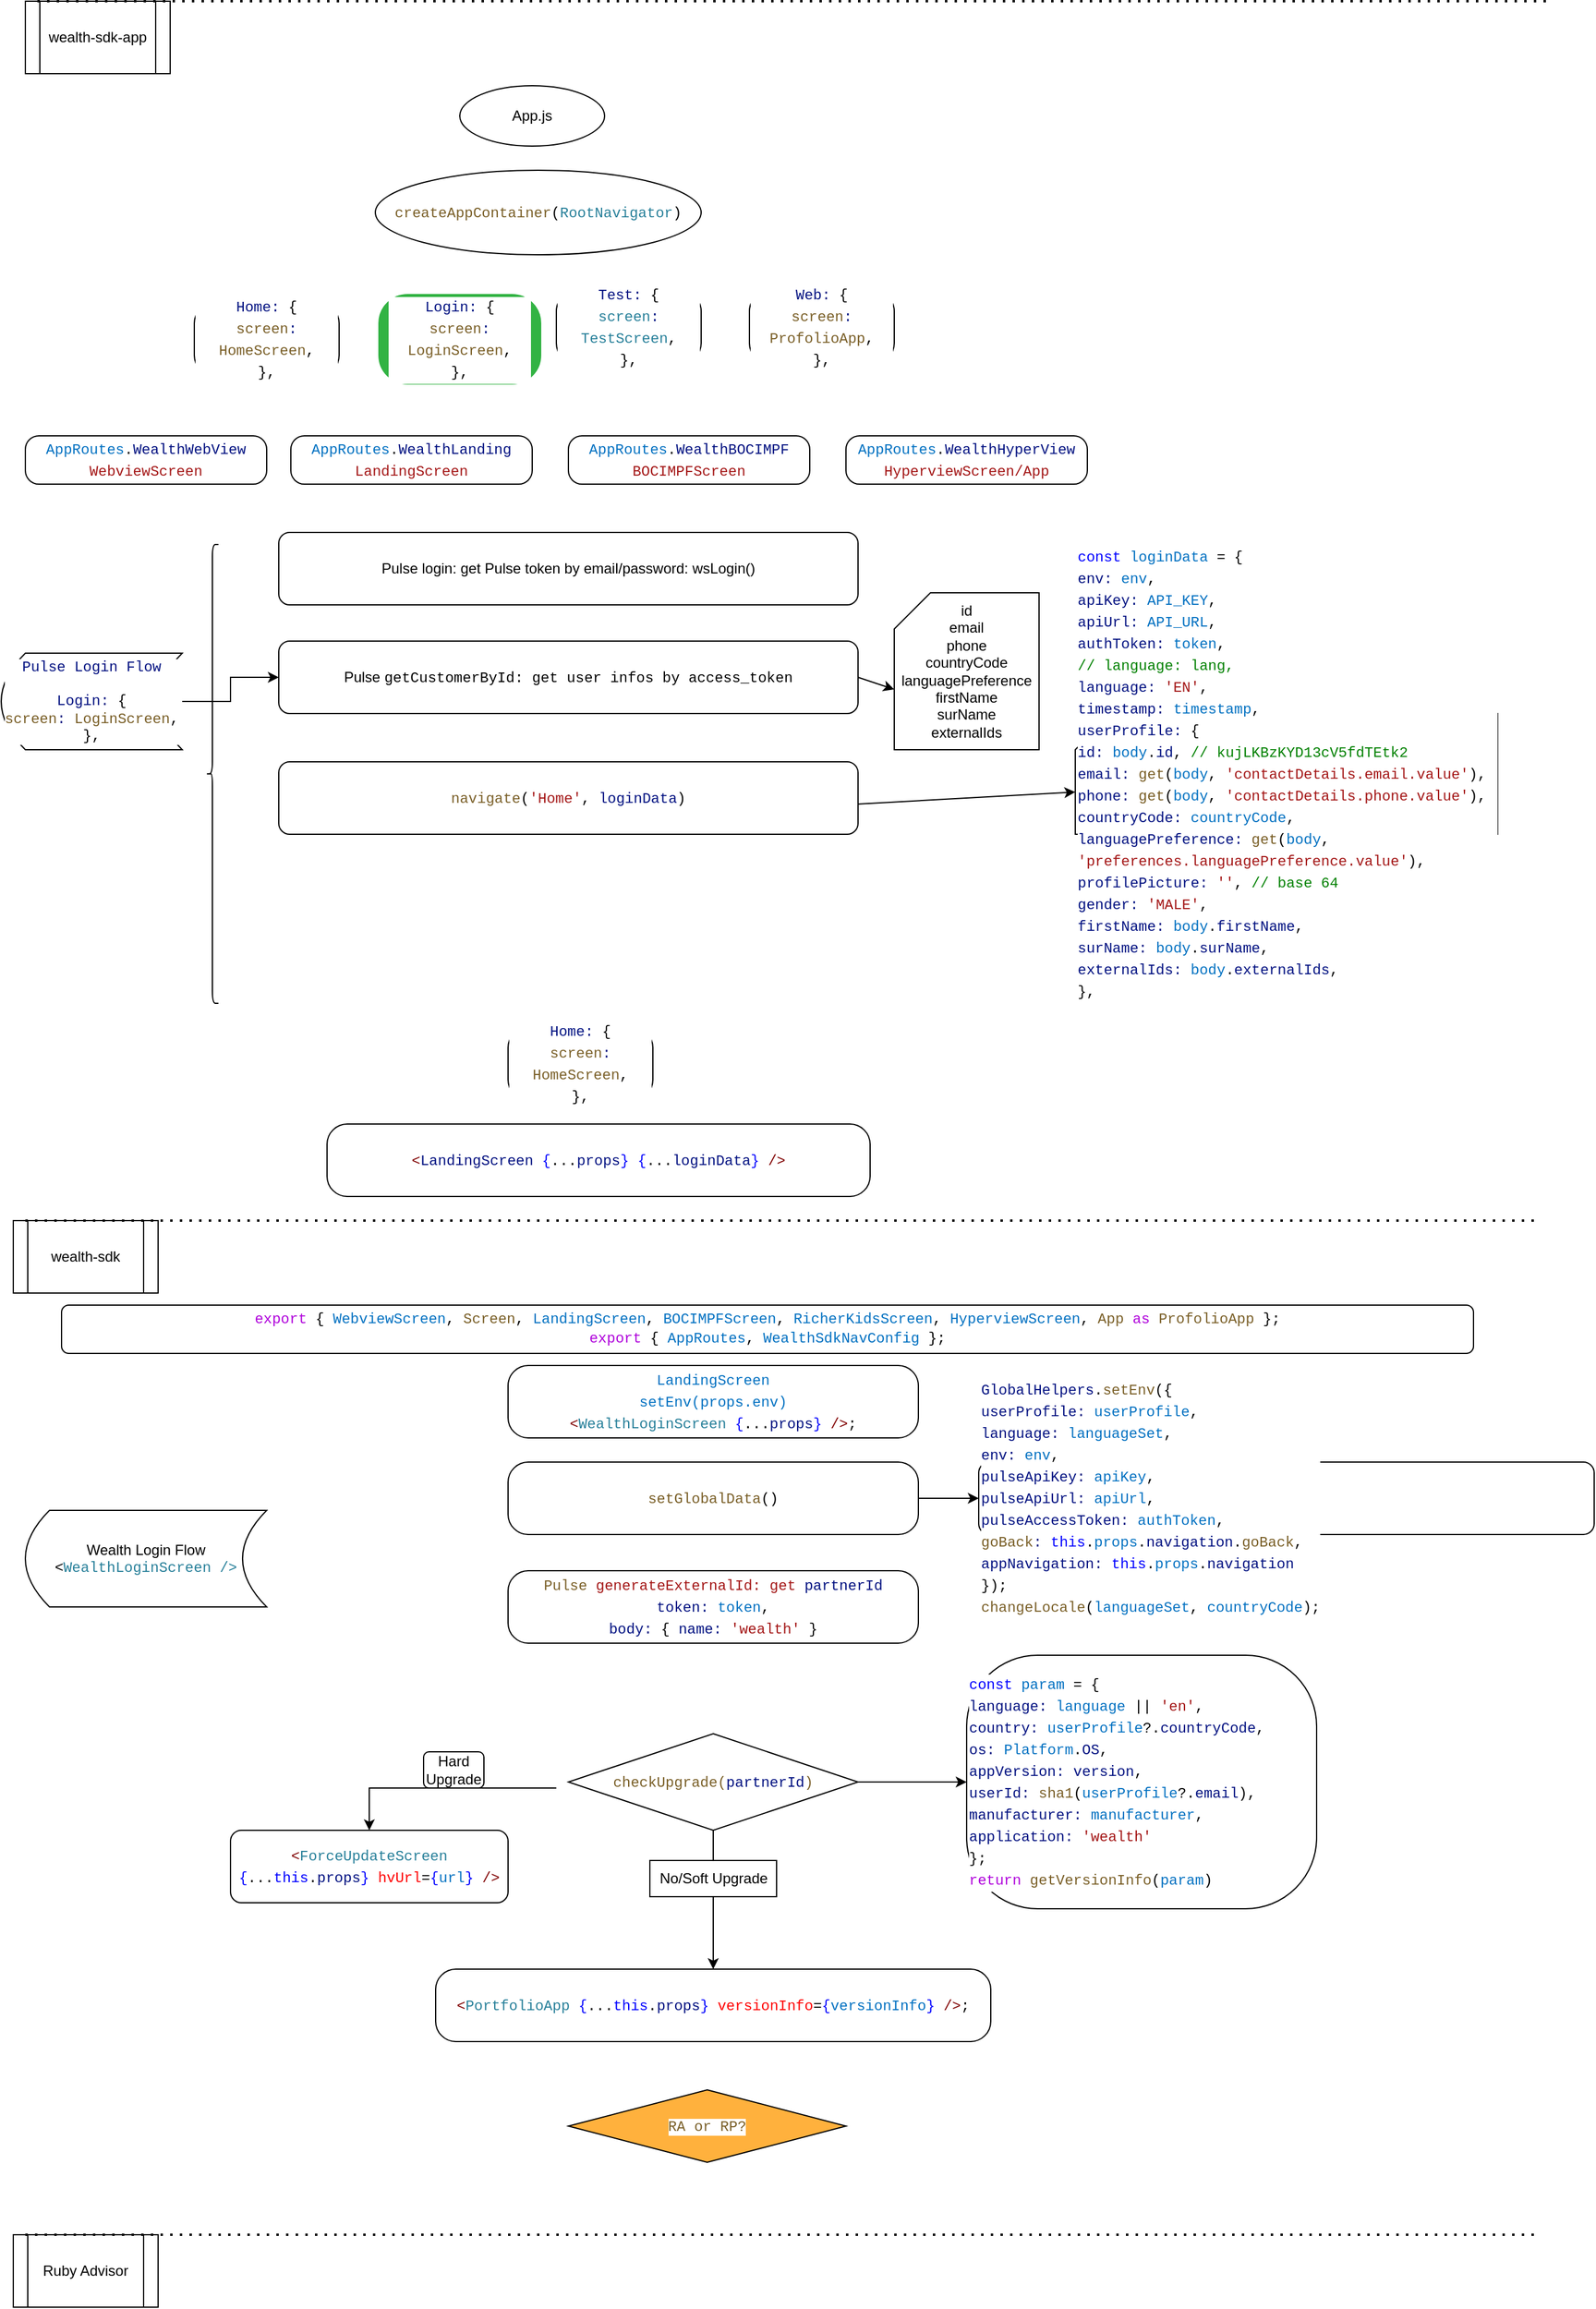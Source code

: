 <mxfile version="16.6.4" type="github">
  <diagram id="Ez9NOa8rmPA_cQ7ZIKCo" name="Page-1">
    <mxGraphModel dx="1400" dy="966" grid="1" gridSize="10" guides="1" tooltips="1" connect="1" arrows="1" fold="1" page="1" pageScale="1" pageWidth="850" pageHeight="1100" math="0" shadow="0">
      <root>
        <mxCell id="0" />
        <mxCell id="1" parent="0" />
        <mxCell id="DqpLaMD-jv-4hAw9MZrK-1" value="App.js" style="ellipse;whiteSpace=wrap;html=1;" parent="1" vertex="1">
          <mxGeometry x="390" y="110" width="120" height="50" as="geometry" />
        </mxCell>
        <mxCell id="DqpLaMD-jv-4hAw9MZrK-2" value="&lt;div style=&quot;background-color: rgb(255 , 255 , 255) ; font-family: &amp;#34;menlo&amp;#34; , &amp;#34;monaco&amp;#34; , &amp;#34;courier new&amp;#34; , monospace ; line-height: 18px&quot;&gt;&lt;span style=&quot;color: #795e26&quot;&gt;createAppContainer&lt;/span&gt;(&lt;span style=&quot;color: #267f99&quot;&gt;RootNavigator&lt;/span&gt;)&lt;/div&gt;" style="ellipse;whiteSpace=wrap;html=1;" parent="1" vertex="1">
          <mxGeometry x="320" y="180" width="270" height="70" as="geometry" />
        </mxCell>
        <mxCell id="DqpLaMD-jv-4hAw9MZrK-3" value="&lt;div style=&quot;background-color: rgb(255 , 255 , 255) ; font-family: &amp;#34;menlo&amp;#34; , &amp;#34;monaco&amp;#34; , &amp;#34;courier new&amp;#34; , monospace ; line-height: 18px&quot;&gt;&lt;div&gt;&lt;span style=&quot;color: #001080&quot;&gt;Home&lt;/span&gt;&lt;span style=&quot;color: #001080&quot;&gt;:&lt;/span&gt; {&lt;/div&gt;&lt;div&gt;      &lt;span style=&quot;color: #795e26&quot;&gt;screen&lt;/span&gt;&lt;span style=&quot;color: #001080&quot;&gt;:&lt;/span&gt; &lt;span style=&quot;color: #795e26&quot;&gt;HomeScreen&lt;/span&gt;,&lt;/div&gt;&lt;div&gt;    },&lt;/div&gt;&lt;/div&gt;" style="rounded=1;whiteSpace=wrap;html=1;arcSize=28;" parent="1" vertex="1">
          <mxGeometry x="170" y="290" width="120" height="60" as="geometry" />
        </mxCell>
        <mxCell id="DqpLaMD-jv-4hAw9MZrK-4" value="&lt;div style=&quot;background-color: rgb(255 , 255 , 255) ; font-family: &amp;#34;menlo&amp;#34; , &amp;#34;monaco&amp;#34; , &amp;#34;courier new&amp;#34; , monospace ; line-height: 18px&quot;&gt;&lt;div style=&quot;font-family: &amp;#34;menlo&amp;#34; , &amp;#34;monaco&amp;#34; , &amp;#34;courier new&amp;#34; , monospace ; line-height: 18px&quot;&gt;&lt;div&gt;&lt;span style=&quot;color: #001080&quot;&gt;Login&lt;/span&gt;&lt;span style=&quot;color: #001080&quot;&gt;:&lt;/span&gt; {&lt;/div&gt;&lt;div&gt;      &lt;span style=&quot;color: #795e26&quot;&gt;screen&lt;/span&gt;&lt;span style=&quot;color: #001080&quot;&gt;:&lt;/span&gt; &lt;span style=&quot;color: #795e26&quot;&gt;LoginScreen&lt;/span&gt;,&lt;/div&gt;&lt;div&gt;    },&lt;/div&gt;&lt;/div&gt;&lt;/div&gt;" style="rounded=1;whiteSpace=wrap;html=1;arcSize=28;fillColor=#7CE879;strokeColor=#32B343;gradientColor=none;shadow=0;glass=0;strokeWidth=15;" parent="1" vertex="1">
          <mxGeometry x="330" y="290" width="120" height="60" as="geometry" />
        </mxCell>
        <mxCell id="DqpLaMD-jv-4hAw9MZrK-5" value="&lt;div style=&quot;background-color: rgb(255 , 255 , 255) ; font-family: &amp;#34;menlo&amp;#34; , &amp;#34;monaco&amp;#34; , &amp;#34;courier new&amp;#34; , monospace ; line-height: 18px&quot;&gt;&lt;div style=&quot;font-family: &amp;#34;menlo&amp;#34; , &amp;#34;monaco&amp;#34; , &amp;#34;courier new&amp;#34; , monospace ; line-height: 18px&quot;&gt;&lt;div&gt;&lt;span style=&quot;color: #001080&quot;&gt;Test&lt;/span&gt;&lt;span style=&quot;color: #001080&quot;&gt;:&lt;/span&gt; {&lt;/div&gt;&lt;div&gt;      &lt;span style=&quot;color: #267f99&quot;&gt;screen&lt;/span&gt;&lt;span style=&quot;color: #001080&quot;&gt;:&lt;/span&gt; &lt;span style=&quot;color: #267f99&quot;&gt;TestScreen&lt;/span&gt;,&lt;/div&gt;&lt;div&gt;    },&lt;/div&gt;&lt;/div&gt;&lt;/div&gt;" style="rounded=1;whiteSpace=wrap;html=1;arcSize=28;" parent="1" vertex="1">
          <mxGeometry x="470" y="280" width="120" height="60" as="geometry" />
        </mxCell>
        <mxCell id="DqpLaMD-jv-4hAw9MZrK-6" value="&lt;div style=&quot;background-color: rgb(255 , 255 , 255) ; font-family: &amp;#34;menlo&amp;#34; , &amp;#34;monaco&amp;#34; , &amp;#34;courier new&amp;#34; , monospace ; line-height: 18px&quot;&gt;&lt;div style=&quot;font-family: &amp;#34;menlo&amp;#34; , &amp;#34;monaco&amp;#34; , &amp;#34;courier new&amp;#34; , monospace ; line-height: 18px&quot;&gt;&lt;div&gt;&lt;span style=&quot;color: #001080&quot;&gt;Web&lt;/span&gt;&lt;span style=&quot;color: #001080&quot;&gt;:&lt;/span&gt; {&lt;/div&gt;&lt;div&gt;      &lt;span style=&quot;color: #795e26&quot;&gt;screen&lt;/span&gt;&lt;span style=&quot;color: #001080&quot;&gt;:&lt;/span&gt; &lt;span style=&quot;color: #795e26&quot;&gt;ProfolioApp&lt;/span&gt;,&lt;/div&gt;&lt;div&gt;    },&lt;/div&gt;&lt;/div&gt;&lt;/div&gt;" style="rounded=1;whiteSpace=wrap;html=1;arcSize=28;" parent="1" vertex="1">
          <mxGeometry x="630" y="280" width="120" height="60" as="geometry" />
        </mxCell>
        <mxCell id="DqpLaMD-jv-4hAw9MZrK-7" value="&lt;div style=&quot;background-color: rgb(255 , 255 , 255) ; font-family: &amp;#34;menlo&amp;#34; , &amp;#34;monaco&amp;#34; , &amp;#34;courier new&amp;#34; , monospace ; line-height: 18px&quot;&gt;&lt;div style=&quot;font-family: &amp;#34;menlo&amp;#34; , &amp;#34;monaco&amp;#34; , &amp;#34;courier new&amp;#34; , monospace ; line-height: 18px&quot;&gt;&lt;span style=&quot;color: #0070c1&quot;&gt;AppRoutes&lt;/span&gt;.&lt;span style=&quot;color: #001080&quot;&gt;WealthWebView&lt;/span&gt;&lt;/div&gt;&lt;div style=&quot;font-family: &amp;#34;menlo&amp;#34; , &amp;#34;monaco&amp;#34; , &amp;#34;courier new&amp;#34; , monospace ; line-height: 18px&quot;&gt;&lt;div style=&quot;font-family: &amp;#34;menlo&amp;#34; , &amp;#34;monaco&amp;#34; , &amp;#34;courier new&amp;#34; , monospace ; line-height: 18px&quot;&gt;&lt;span style=&quot;color: #a31515&quot;&gt;WebviewScreen&lt;/span&gt;&lt;/div&gt;&lt;/div&gt;&lt;/div&gt;" style="rounded=1;whiteSpace=wrap;html=1;arcSize=28;" parent="1" vertex="1">
          <mxGeometry x="30" y="400" width="200" height="40" as="geometry" />
        </mxCell>
        <mxCell id="DqpLaMD-jv-4hAw9MZrK-8" value="&lt;div style=&quot;background-color: rgb(255 , 255 , 255) ; font-family: &amp;#34;menlo&amp;#34; , &amp;#34;monaco&amp;#34; , &amp;#34;courier new&amp;#34; , monospace ; line-height: 18px&quot;&gt;&lt;div style=&quot;font-family: &amp;#34;menlo&amp;#34; , &amp;#34;monaco&amp;#34; , &amp;#34;courier new&amp;#34; , monospace ; line-height: 18px&quot;&gt;&lt;span style=&quot;color: #0070c1&quot;&gt;AppRoutes&lt;/span&gt;.&lt;span style=&quot;color: rgb(0 , 16 , 128) ; font-family: &amp;#34;menlo&amp;#34; , &amp;#34;monaco&amp;#34; , &amp;#34;courier new&amp;#34; , monospace&quot;&gt;WealthLanding&lt;/span&gt;&lt;/div&gt;&lt;div style=&quot;font-family: &amp;#34;menlo&amp;#34; , &amp;#34;monaco&amp;#34; , &amp;#34;courier new&amp;#34; , monospace ; line-height: 18px&quot;&gt;&lt;div style=&quot;font-family: &amp;#34;menlo&amp;#34; , &amp;#34;monaco&amp;#34; , &amp;#34;courier new&amp;#34; , monospace ; line-height: 18px&quot;&gt;&lt;div style=&quot;font-family: &amp;#34;menlo&amp;#34; , &amp;#34;monaco&amp;#34; , &amp;#34;courier new&amp;#34; , monospace ; line-height: 18px&quot;&gt;&lt;span style=&quot;color: #a31515&quot;&gt;LandingScreen&lt;/span&gt;&lt;/div&gt;&lt;/div&gt;&lt;/div&gt;&lt;/div&gt;" style="rounded=1;whiteSpace=wrap;html=1;arcSize=28;" parent="1" vertex="1">
          <mxGeometry x="250" y="400" width="200" height="40" as="geometry" />
        </mxCell>
        <mxCell id="DqpLaMD-jv-4hAw9MZrK-9" value="&lt;div style=&quot;background-color: rgb(255 , 255 , 255) ; font-family: &amp;#34;menlo&amp;#34; , &amp;#34;monaco&amp;#34; , &amp;#34;courier new&amp;#34; , monospace ; line-height: 18px&quot;&gt;&lt;div style=&quot;font-family: &amp;#34;menlo&amp;#34; , &amp;#34;monaco&amp;#34; , &amp;#34;courier new&amp;#34; , monospace ; line-height: 18px&quot;&gt;&lt;span style=&quot;color: #0070c1&quot;&gt;AppRoutes&lt;/span&gt;.&lt;span style=&quot;color: rgb(0 , 16 , 128) ; font-family: &amp;#34;menlo&amp;#34; , &amp;#34;monaco&amp;#34; , &amp;#34;courier new&amp;#34; , monospace&quot;&gt;WealthBOCIMPF&lt;/span&gt;&lt;/div&gt;&lt;div style=&quot;font-family: &amp;#34;menlo&amp;#34; , &amp;#34;monaco&amp;#34; , &amp;#34;courier new&amp;#34; , monospace ; line-height: 18px&quot;&gt;&lt;div style=&quot;font-family: &amp;#34;menlo&amp;#34; , &amp;#34;monaco&amp;#34; , &amp;#34;courier new&amp;#34; , monospace ; line-height: 18px&quot;&gt;&lt;div style=&quot;font-family: &amp;#34;menlo&amp;#34; , &amp;#34;monaco&amp;#34; , &amp;#34;courier new&amp;#34; , monospace ; line-height: 18px&quot;&gt;&lt;span style=&quot;color: #a31515&quot;&gt;BOCIMPFScreen&lt;/span&gt;&lt;/div&gt;&lt;/div&gt;&lt;/div&gt;&lt;/div&gt;" style="rounded=1;whiteSpace=wrap;html=1;arcSize=28;" parent="1" vertex="1">
          <mxGeometry x="480" y="400" width="200" height="40" as="geometry" />
        </mxCell>
        <mxCell id="DqpLaMD-jv-4hAw9MZrK-10" value="&lt;div style=&quot;background-color: rgb(255 , 255 , 255) ; font-family: &amp;#34;menlo&amp;#34; , &amp;#34;monaco&amp;#34; , &amp;#34;courier new&amp;#34; , monospace ; line-height: 18px&quot;&gt;&lt;div style=&quot;font-family: &amp;#34;menlo&amp;#34; , &amp;#34;monaco&amp;#34; , &amp;#34;courier new&amp;#34; , monospace ; line-height: 18px&quot;&gt;&lt;span style=&quot;color: #0070c1&quot;&gt;AppRoutes&lt;/span&gt;.&lt;span style=&quot;color: rgb(0 , 16 , 128) ; font-family: &amp;#34;menlo&amp;#34; , &amp;#34;monaco&amp;#34; , &amp;#34;courier new&amp;#34; , monospace&quot;&gt;WealthHyperView&lt;/span&gt;&lt;/div&gt;&lt;div style=&quot;font-family: &amp;#34;menlo&amp;#34; , &amp;#34;monaco&amp;#34; , &amp;#34;courier new&amp;#34; , monospace ; line-height: 18px&quot;&gt;&lt;div style=&quot;font-family: &amp;#34;menlo&amp;#34; , &amp;#34;monaco&amp;#34; , &amp;#34;courier new&amp;#34; , monospace ; line-height: 18px&quot;&gt;&lt;div style=&quot;font-family: &amp;#34;menlo&amp;#34; , &amp;#34;monaco&amp;#34; , &amp;#34;courier new&amp;#34; , monospace ; line-height: 18px&quot;&gt;&lt;span style=&quot;color: #a31515&quot;&gt;HyperviewScreen/App&lt;/span&gt;&lt;/div&gt;&lt;/div&gt;&lt;/div&gt;&lt;/div&gt;" style="rounded=1;whiteSpace=wrap;html=1;arcSize=28;" parent="1" vertex="1">
          <mxGeometry x="710" y="400" width="200" height="40" as="geometry" />
        </mxCell>
        <mxCell id="Va2xouC2_Z0msRJ49T6t-23" value="" style="group" vertex="1" connectable="0" parent="1">
          <mxGeometry x="10" y="480" width="1240" height="390" as="geometry" />
        </mxCell>
        <mxCell id="Va2xouC2_Z0msRJ49T6t-2" value="Pulse login: get Pulse token by email/password: wsLogin()" style="rounded=1;whiteSpace=wrap;html=1;shadow=0;glass=0;strokeColor=#000000;strokeWidth=1;fillColor=none;gradientColor=none;" vertex="1" parent="Va2xouC2_Z0msRJ49T6t-23">
          <mxGeometry x="230" width="480" height="60" as="geometry" />
        </mxCell>
        <mxCell id="Va2xouC2_Z0msRJ49T6t-3" value="Pulse&amp;nbsp;&lt;span style=&quot;font-family: monospace ; font-size: 0px&quot;&gt;%3CmxGraphModel%3E%3Croot%3E%3CmxCell%20id%3D%220%22%2F%3E%3CmxCell%20id%3D%221%22%20parent%3D%220%22%2F%3E%3CmxCell%20id%3D%222%22%20value%3D%22Pulse%20login%20by%20email%2Fpassword%3A%20wsLogin()%22%20style%3D%22rounded%3D1%3BwhiteSpace%3Dwrap%3Bhtml%3D1%3Bshadow%3D0%3Bglass%3D0%3BstrokeColor%3D%23000000%3BstrokeWidth%3D1%3BfillColor%3Dnone%3BgradientColor%3Dnone%3B%22%20vertex%3D%221%22%20parent%3D%221%22%3E%3CmxGeometry%20x%3D%22240%22%20y%3D%22590%22%20width%3D%22480%22%20height%3D%2260%22%20as%3D%22geometry%22%2F%3E%3C%2FmxCell%3E%3C%2Froot%3E%3C%2FmxGraphModel%3E&lt;/span&gt;&lt;span style=&quot;background-color: rgb(255 , 255 , 255) ; font-family: &amp;#34;menlo&amp;#34; , &amp;#34;monaco&amp;#34; , &amp;#34;courier new&amp;#34; , monospace&quot;&gt;getCustomerById: get user infos by access_token&lt;/span&gt;" style="rounded=1;whiteSpace=wrap;html=1;shadow=0;glass=0;strokeColor=#000000;strokeWidth=1;fillColor=none;gradientColor=none;fontColor=#000000;" vertex="1" parent="Va2xouC2_Z0msRJ49T6t-23">
          <mxGeometry x="230" y="90" width="480" height="60" as="geometry" />
        </mxCell>
        <mxCell id="Va2xouC2_Z0msRJ49T6t-4" value="&lt;div style=&quot;background-color: rgb(255 , 255 , 255) ; font-family: &amp;#34;menlo&amp;#34; , &amp;#34;monaco&amp;#34; , &amp;#34;courier new&amp;#34; , monospace ; line-height: 18px&quot;&gt;&lt;span style=&quot;color: #795e26&quot;&gt;navigate&lt;/span&gt;(&lt;span style=&quot;color: #a31515&quot;&gt;&#39;Home&#39;&lt;/span&gt;, &lt;span style=&quot;color: #001080&quot;&gt;loginData&lt;/span&gt;)&lt;/div&gt;" style="rounded=1;whiteSpace=wrap;html=1;shadow=0;glass=0;strokeColor=#000000;strokeWidth=1;fillColor=none;gradientColor=none;fontColor=#000000;" vertex="1" parent="Va2xouC2_Z0msRJ49T6t-23">
          <mxGeometry x="230" y="190" width="480" height="60" as="geometry" />
        </mxCell>
        <mxCell id="Va2xouC2_Z0msRJ49T6t-12" value="id&lt;br&gt;email&lt;br&gt;phone&lt;br&gt;countryCode&lt;br&gt;languagePreference&lt;br&gt;firstName&lt;br&gt;surName&lt;br&gt;externalIds" style="shape=card;whiteSpace=wrap;html=1;shadow=0;glass=0;fontColor=#000000;strokeColor=#000000;strokeWidth=1;fillColor=none;gradientColor=none;" vertex="1" parent="Va2xouC2_Z0msRJ49T6t-23">
          <mxGeometry x="740" y="50" width="120" height="130" as="geometry" />
        </mxCell>
        <mxCell id="Va2xouC2_Z0msRJ49T6t-14" value="" style="endArrow=classic;html=1;rounded=0;fontColor=#000000;exitX=1;exitY=0.5;exitDx=0;exitDy=0;" edge="1" parent="Va2xouC2_Z0msRJ49T6t-23" source="Va2xouC2_Z0msRJ49T6t-3">
          <mxGeometry width="50" height="50" relative="1" as="geometry">
            <mxPoint x="690" y="180" as="sourcePoint" />
            <mxPoint x="740" y="130" as="targetPoint" />
          </mxGeometry>
        </mxCell>
        <mxCell id="Va2xouC2_Z0msRJ49T6t-16" value="&lt;div style=&quot;background-color: rgb(255 , 255 , 255) ; font-family: &amp;quot;menlo&amp;quot; , &amp;quot;monaco&amp;quot; , &amp;quot;courier new&amp;quot; , monospace ; line-height: 18px&quot;&gt;&lt;div&gt;&lt;span style=&quot;color: #0000ff&quot;&gt;const&lt;/span&gt; &lt;span style=&quot;color: #0070c1&quot;&gt;loginData&lt;/span&gt; = {&lt;/div&gt;&lt;div&gt;                  &lt;span style=&quot;color: #001080&quot;&gt;env&lt;/span&gt;&lt;span style=&quot;color: #001080&quot;&gt;:&lt;/span&gt; &lt;span style=&quot;color: #0070c1&quot;&gt;env&lt;/span&gt;,&lt;/div&gt;&lt;div&gt;                  &lt;span style=&quot;color: #001080&quot;&gt;apiKey&lt;/span&gt;&lt;span style=&quot;color: #001080&quot;&gt;:&lt;/span&gt; &lt;span style=&quot;color: #0070c1&quot;&gt;API_KEY&lt;/span&gt;,&lt;/div&gt;&lt;div&gt;                  &lt;span style=&quot;color: #001080&quot;&gt;apiUrl&lt;/span&gt;&lt;span style=&quot;color: #001080&quot;&gt;:&lt;/span&gt; &lt;span style=&quot;color: #0070c1&quot;&gt;API_URL&lt;/span&gt;,&lt;/div&gt;&lt;div&gt;                  &lt;span style=&quot;color: #001080&quot;&gt;authToken&lt;/span&gt;&lt;span style=&quot;color: #001080&quot;&gt;:&lt;/span&gt; &lt;span style=&quot;color: #0070c1&quot;&gt;token&lt;/span&gt;,&lt;/div&gt;&lt;div&gt;                  &lt;span style=&quot;color: #008000&quot;&gt;// language: lang,&lt;/span&gt;&lt;/div&gt;&lt;div&gt;                  &lt;span style=&quot;color: #001080&quot;&gt;language&lt;/span&gt;&lt;span style=&quot;color: #001080&quot;&gt;:&lt;/span&gt; &lt;span style=&quot;color: #a31515&quot;&gt;&#39;EN&#39;&lt;/span&gt;,&lt;/div&gt;&lt;div&gt;                  &lt;span style=&quot;color: #001080&quot;&gt;timestamp&lt;/span&gt;&lt;span style=&quot;color: #001080&quot;&gt;:&lt;/span&gt; &lt;span style=&quot;color: #0070c1&quot;&gt;timestamp&lt;/span&gt;,&lt;/div&gt;&lt;div&gt;                  &lt;span style=&quot;color: #001080&quot;&gt;userProfile&lt;/span&gt;&lt;span style=&quot;color: #001080&quot;&gt;:&lt;/span&gt; {&lt;/div&gt;&lt;div&gt;                    &lt;span style=&quot;color: #001080&quot;&gt;id&lt;/span&gt;&lt;span style=&quot;color: #001080&quot;&gt;:&lt;/span&gt; &lt;span style=&quot;color: #0070c1&quot;&gt;body&lt;/span&gt;.&lt;span style=&quot;color: #001080&quot;&gt;id&lt;/span&gt;, &lt;span style=&quot;color: #008000&quot;&gt;// kujLKBzKYD13cV5fdTEtk2&lt;/span&gt;&lt;/div&gt;&lt;div&gt;                    &lt;span style=&quot;color: #001080&quot;&gt;email&lt;/span&gt;&lt;span style=&quot;color: #001080&quot;&gt;:&lt;/span&gt; &lt;span style=&quot;color: #795e26&quot;&gt;get&lt;/span&gt;(&lt;span style=&quot;color: #0070c1&quot;&gt;body&lt;/span&gt;, &lt;span style=&quot;color: #a31515&quot;&gt;&#39;contactDetails.email.value&#39;&lt;/span&gt;),&lt;/div&gt;&lt;div&gt;                    &lt;span style=&quot;color: #001080&quot;&gt;phone&lt;/span&gt;&lt;span style=&quot;color: #001080&quot;&gt;:&lt;/span&gt; &lt;span style=&quot;color: #795e26&quot;&gt;get&lt;/span&gt;(&lt;span style=&quot;color: #0070c1&quot;&gt;body&lt;/span&gt;, &lt;span style=&quot;color: #a31515&quot;&gt;&#39;contactDetails.phone.value&#39;&lt;/span&gt;),&lt;/div&gt;&lt;div&gt;                    &lt;span style=&quot;color: #001080&quot;&gt;countryCode&lt;/span&gt;&lt;span style=&quot;color: #001080&quot;&gt;:&lt;/span&gt; &lt;span style=&quot;color: #0070c1&quot;&gt;countryCode&lt;/span&gt;,&lt;/div&gt;&lt;div&gt;                    &lt;span style=&quot;color: #001080&quot;&gt;languagePreference&lt;/span&gt;&lt;span style=&quot;color: #001080&quot;&gt;:&lt;/span&gt; &lt;span style=&quot;color: #795e26&quot;&gt;get&lt;/span&gt;(&lt;span style=&quot;color: #0070c1&quot;&gt;body&lt;/span&gt;, &lt;span style=&quot;color: #a31515&quot;&gt;&#39;preferences.languagePreference.value&#39;&lt;/span&gt;),&lt;/div&gt;&lt;div&gt;                    &lt;span style=&quot;color: #001080&quot;&gt;profilePicture&lt;/span&gt;&lt;span style=&quot;color: #001080&quot;&gt;:&lt;/span&gt; &lt;span style=&quot;color: #a31515&quot;&gt;&#39;&#39;&lt;/span&gt;, &lt;span style=&quot;color: #008000&quot;&gt;// base 64&lt;/span&gt;&lt;/div&gt;&lt;div&gt;                    &lt;span style=&quot;color: #001080&quot;&gt;gender&lt;/span&gt;&lt;span style=&quot;color: #001080&quot;&gt;:&lt;/span&gt; &lt;span style=&quot;color: #a31515&quot;&gt;&#39;MALE&#39;&lt;/span&gt;,&lt;/div&gt;&lt;div&gt;                    &lt;span style=&quot;color: #001080&quot;&gt;firstName&lt;/span&gt;&lt;span style=&quot;color: #001080&quot;&gt;:&lt;/span&gt; &lt;span style=&quot;color: #0070c1&quot;&gt;body&lt;/span&gt;.&lt;span style=&quot;color: #001080&quot;&gt;firstName&lt;/span&gt;,&lt;/div&gt;&lt;div&gt;                    &lt;span style=&quot;color: #001080&quot;&gt;surName&lt;/span&gt;&lt;span style=&quot;color: #001080&quot;&gt;:&lt;/span&gt; &lt;span style=&quot;color: #0070c1&quot;&gt;body&lt;/span&gt;.&lt;span style=&quot;color: #001080&quot;&gt;surName&lt;/span&gt;,&lt;/div&gt;&lt;div&gt;                    &lt;span style=&quot;color: #001080&quot;&gt;externalIds&lt;/span&gt;&lt;span style=&quot;color: #001080&quot;&gt;:&lt;/span&gt; &lt;span style=&quot;color: #0070c1&quot;&gt;body&lt;/span&gt;.&lt;span style=&quot;color: #001080&quot;&gt;externalIds&lt;/span&gt;,&lt;/div&gt;&lt;div&gt;                  },&lt;/div&gt;&lt;/div&gt;" style="shape=card;whiteSpace=wrap;html=1;shadow=0;glass=0;fontColor=#000000;strokeColor=#000000;strokeWidth=1;fillColor=none;gradientColor=none;align=left;" vertex="1" parent="Va2xouC2_Z0msRJ49T6t-23">
          <mxGeometry x="890" y="150" width="350" height="100" as="geometry" />
        </mxCell>
        <mxCell id="Va2xouC2_Z0msRJ49T6t-17" value="" style="endArrow=classic;html=1;rounded=0;fontColor=#000000;entryX=0;entryY=0;entryDx=0;entryDy=65;entryPerimeter=0;" edge="1" parent="Va2xouC2_Z0msRJ49T6t-23" target="Va2xouC2_Z0msRJ49T6t-16">
          <mxGeometry width="50" height="50" relative="1" as="geometry">
            <mxPoint x="710" y="225" as="sourcePoint" />
            <mxPoint x="760" y="175" as="targetPoint" />
          </mxGeometry>
        </mxCell>
        <mxCell id="Va2xouC2_Z0msRJ49T6t-18" value="" style="shape=curlyBracket;whiteSpace=wrap;html=1;rounded=1;shadow=0;glass=0;fontColor=#000000;strokeColor=#000000;strokeWidth=1;fillColor=none;gradientColor=none;size=0.5;" vertex="1" parent="Va2xouC2_Z0msRJ49T6t-23">
          <mxGeometry x="170" y="10" width="10" height="380" as="geometry" />
        </mxCell>
        <mxCell id="Va2xouC2_Z0msRJ49T6t-20" value="" style="edgeStyle=orthogonalEdgeStyle;rounded=0;orthogonalLoop=1;jettySize=auto;html=1;fontColor=#000000;" edge="1" parent="Va2xouC2_Z0msRJ49T6t-23" source="Va2xouC2_Z0msRJ49T6t-19" target="Va2xouC2_Z0msRJ49T6t-3">
          <mxGeometry relative="1" as="geometry" />
        </mxCell>
        <mxCell id="Va2xouC2_Z0msRJ49T6t-19" value="&lt;div style=&quot;font-family: &amp;#34;menlo&amp;#34; , &amp;#34;monaco&amp;#34; , &amp;#34;courier new&amp;#34; , monospace ; background-color: rgb(255 , 255 , 255)&quot;&gt;&lt;span style=&quot;color: rgb(0 , 16 , 128)&quot;&gt;Pulse Login Flow&lt;/span&gt;&lt;/div&gt;&lt;div style=&quot;font-family: &amp;#34;menlo&amp;#34; , &amp;#34;monaco&amp;#34; , &amp;#34;courier new&amp;#34; , monospace ; background-color: rgb(255 , 255 , 255)&quot;&gt;&lt;span style=&quot;color: rgb(0 , 16 , 128)&quot;&gt;&lt;br&gt;Login&lt;/span&gt;&lt;span style=&quot;color: rgb(0 , 16 , 128)&quot;&gt;:&lt;/span&gt;&amp;nbsp;{&lt;/div&gt;&lt;div style=&quot;font-family: &amp;#34;menlo&amp;#34; , &amp;#34;monaco&amp;#34; , &amp;#34;courier new&amp;#34; , monospace ; background-color: rgb(255 , 255 , 255)&quot;&gt;&lt;span style=&quot;color: rgb(121 , 94 , 38)&quot;&gt;screen&lt;/span&gt;&lt;span style=&quot;color: rgb(0 , 16 , 128)&quot;&gt;:&lt;/span&gt;&amp;nbsp;&lt;span style=&quot;color: rgb(121 , 94 , 38)&quot;&gt;LoginScreen&lt;/span&gt;,&lt;/div&gt;&lt;div style=&quot;font-family: &amp;#34;menlo&amp;#34; , &amp;#34;monaco&amp;#34; , &amp;#34;courier new&amp;#34; , monospace ; background-color: rgb(255 , 255 , 255)&quot;&gt;},&lt;/div&gt;" style="shape=dataStorage;whiteSpace=wrap;html=1;fixedSize=1;shadow=0;glass=0;fontColor=#000000;strokeColor=#000000;strokeWidth=1;fillColor=none;gradientColor=none;" vertex="1" parent="Va2xouC2_Z0msRJ49T6t-23">
          <mxGeometry y="100" width="150" height="80" as="geometry" />
        </mxCell>
        <mxCell id="Va2xouC2_Z0msRJ49T6t-25" value="&lt;div style=&quot;background-color: rgb(255 , 255 , 255) ; font-family: &amp;#34;menlo&amp;#34; , &amp;#34;monaco&amp;#34; , &amp;#34;courier new&amp;#34; , monospace ; line-height: 18px&quot;&gt;&lt;div&gt;&lt;span style=&quot;color: #001080&quot;&gt;Home&lt;/span&gt;&lt;span style=&quot;color: #001080&quot;&gt;:&lt;/span&gt; {&lt;/div&gt;&lt;div&gt;      &lt;span style=&quot;color: #795e26&quot;&gt;screen&lt;/span&gt;&lt;span style=&quot;color: #001080&quot;&gt;:&lt;/span&gt; &lt;span style=&quot;color: #795e26&quot;&gt;HomeScreen&lt;/span&gt;,&lt;/div&gt;&lt;div&gt;    },&lt;/div&gt;&lt;/div&gt;" style="rounded=1;whiteSpace=wrap;html=1;arcSize=28;" vertex="1" parent="1">
          <mxGeometry x="430" y="890" width="120" height="60" as="geometry" />
        </mxCell>
        <mxCell id="Va2xouC2_Z0msRJ49T6t-26" value="&lt;div style=&quot;background-color: rgb(255 , 255 , 255) ; font-family: &amp;#34;menlo&amp;#34; , &amp;#34;monaco&amp;#34; , &amp;#34;courier new&amp;#34; , monospace ; line-height: 18px&quot;&gt;&lt;div style=&quot;font-family: &amp;#34;menlo&amp;#34; , &amp;#34;monaco&amp;#34; , &amp;#34;courier new&amp;#34; , monospace ; line-height: 18px&quot;&gt;&lt;span style=&quot;color: #800000&quot;&gt;&amp;lt;&lt;/span&gt;&lt;span style=&quot;color: rgb(0 , 16 , 128) ; font-family: &amp;#34;menlo&amp;#34; , &amp;#34;monaco&amp;#34; , &amp;#34;courier new&amp;#34; , monospace&quot;&gt;LandingScreen&lt;/span&gt;&amp;nbsp;&lt;span style=&quot;color: rgb(0 , 0 , 255)&quot;&gt;{&lt;/span&gt;...&lt;span style=&quot;color: rgb(0 , 16 , 128)&quot;&gt;props&lt;/span&gt;&lt;span style=&quot;color: rgb(0 , 0 , 255)&quot;&gt;}&lt;/span&gt; &lt;span style=&quot;color: rgb(0 , 0 , 255)&quot;&gt;{&lt;/span&gt;...&lt;span style=&quot;color: rgb(0 , 16 , 128)&quot;&gt;loginData&lt;/span&gt;&lt;span style=&quot;color: rgb(0 , 0 , 255)&quot;&gt;}&lt;/span&gt; &lt;span style=&quot;color: rgb(128 , 0 , 0)&quot;&gt;/&amp;gt;&lt;/span&gt;&lt;br&gt;&lt;/div&gt;&lt;/div&gt;" style="rounded=1;whiteSpace=wrap;html=1;arcSize=28;" vertex="1" parent="1">
          <mxGeometry x="280" y="970" width="450" height="60" as="geometry" />
        </mxCell>
        <mxCell id="Va2xouC2_Z0msRJ49T6t-28" value="&lt;span style=&quot;font-family: &amp;#34;menlo&amp;#34; , &amp;#34;monaco&amp;#34; , &amp;#34;courier new&amp;#34; , monospace ; color: rgb(175 , 0 , 219)&quot;&gt;export&lt;/span&gt;&lt;span style=&quot;background-color: rgb(255 , 255 , 255) ; font-family: &amp;#34;menlo&amp;#34; , &amp;#34;monaco&amp;#34; , &amp;#34;courier new&amp;#34; , monospace&quot;&gt; { &lt;/span&gt;&lt;span style=&quot;font-family: &amp;#34;menlo&amp;#34; , &amp;#34;monaco&amp;#34; , &amp;#34;courier new&amp;#34; , monospace ; color: rgb(0 , 112 , 193)&quot;&gt;WebviewScreen&lt;/span&gt;&lt;span style=&quot;background-color: rgb(255 , 255 , 255) ; font-family: &amp;#34;menlo&amp;#34; , &amp;#34;monaco&amp;#34; , &amp;#34;courier new&amp;#34; , monospace&quot;&gt;, &lt;/span&gt;&lt;span style=&quot;font-family: &amp;#34;menlo&amp;#34; , &amp;#34;monaco&amp;#34; , &amp;#34;courier new&amp;#34; , monospace ; color: rgb(121 , 94 , 38)&quot;&gt;Screen&lt;/span&gt;&lt;span style=&quot;background-color: rgb(255 , 255 , 255) ; font-family: &amp;#34;menlo&amp;#34; , &amp;#34;monaco&amp;#34; , &amp;#34;courier new&amp;#34; , monospace&quot;&gt;, &lt;/span&gt;&lt;span style=&quot;font-family: &amp;#34;menlo&amp;#34; , &amp;#34;monaco&amp;#34; , &amp;#34;courier new&amp;#34; , monospace ; color: rgb(0 , 112 , 193)&quot;&gt;LandingScreen&lt;/span&gt;&lt;span style=&quot;background-color: rgb(255 , 255 , 255) ; font-family: &amp;#34;menlo&amp;#34; , &amp;#34;monaco&amp;#34; , &amp;#34;courier new&amp;#34; , monospace&quot;&gt;, &lt;/span&gt;&lt;span style=&quot;font-family: &amp;#34;menlo&amp;#34; , &amp;#34;monaco&amp;#34; , &amp;#34;courier new&amp;#34; , monospace ; color: rgb(0 , 112 , 193)&quot;&gt;BOCIMPFScreen&lt;/span&gt;&lt;span style=&quot;background-color: rgb(255 , 255 , 255) ; font-family: &amp;#34;menlo&amp;#34; , &amp;#34;monaco&amp;#34; , &amp;#34;courier new&amp;#34; , monospace&quot;&gt;, &lt;/span&gt;&lt;span style=&quot;font-family: &amp;#34;menlo&amp;#34; , &amp;#34;monaco&amp;#34; , &amp;#34;courier new&amp;#34; , monospace ; color: rgb(0 , 112 , 193)&quot;&gt;RicherKidsScreen&lt;/span&gt;&lt;span style=&quot;background-color: rgb(255 , 255 , 255) ; font-family: &amp;#34;menlo&amp;#34; , &amp;#34;monaco&amp;#34; , &amp;#34;courier new&amp;#34; , monospace&quot;&gt;, &lt;/span&gt;&lt;span style=&quot;font-family: &amp;#34;menlo&amp;#34; , &amp;#34;monaco&amp;#34; , &amp;#34;courier new&amp;#34; , monospace ; color: rgb(0 , 112 , 193)&quot;&gt;HyperviewScreen&lt;/span&gt;&lt;span style=&quot;background-color: rgb(255 , 255 , 255) ; font-family: &amp;#34;menlo&amp;#34; , &amp;#34;monaco&amp;#34; , &amp;#34;courier new&amp;#34; , monospace&quot;&gt;, &lt;/span&gt;&lt;span style=&quot;font-family: &amp;#34;menlo&amp;#34; , &amp;#34;monaco&amp;#34; , &amp;#34;courier new&amp;#34; , monospace ; color: rgb(121 , 94 , 38)&quot;&gt;App&lt;/span&gt;&lt;span style=&quot;background-color: rgb(255 , 255 , 255) ; font-family: &amp;#34;menlo&amp;#34; , &amp;#34;monaco&amp;#34; , &amp;#34;courier new&amp;#34; , monospace&quot;&gt; &lt;/span&gt;&lt;span style=&quot;font-family: &amp;#34;menlo&amp;#34; , &amp;#34;monaco&amp;#34; , &amp;#34;courier new&amp;#34; , monospace ; color: rgb(175 , 0 , 219)&quot;&gt;as&lt;/span&gt;&lt;span style=&quot;background-color: rgb(255 , 255 , 255) ; font-family: &amp;#34;menlo&amp;#34; , &amp;#34;monaco&amp;#34; , &amp;#34;courier new&amp;#34; , monospace&quot;&gt; &lt;/span&gt;&lt;span style=&quot;font-family: &amp;#34;menlo&amp;#34; , &amp;#34;monaco&amp;#34; , &amp;#34;courier new&amp;#34; , monospace ; color: rgb(121 , 94 , 38)&quot;&gt;ProfolioApp&lt;/span&gt;&lt;span style=&quot;background-color: rgb(255 , 255 , 255) ; font-family: &amp;#34;menlo&amp;#34; , &amp;#34;monaco&amp;#34; , &amp;#34;courier new&amp;#34; , monospace&quot;&gt; };&lt;/span&gt;&lt;br&gt;&lt;div style=&quot;background-color: rgb(255 , 255 , 255) ; font-family: &amp;#34;menlo&amp;#34; , &amp;#34;monaco&amp;#34; , &amp;#34;courier new&amp;#34; , monospace ; line-height: 18px&quot;&gt;&lt;div style=&quot;font-family: &amp;#34;menlo&amp;#34; , &amp;#34;monaco&amp;#34; , &amp;#34;courier new&amp;#34; , monospace ; line-height: 18px&quot;&gt;&lt;span style=&quot;color: #af00db&quot;&gt;export&lt;/span&gt; { &lt;span style=&quot;color: #0070c1&quot;&gt;AppRoutes&lt;/span&gt;, &lt;span style=&quot;color: #0070c1&quot;&gt;WealthSdkNavConfig&lt;/span&gt; };&lt;/div&gt;&lt;/div&gt;" style="rounded=1;whiteSpace=wrap;html=1;shadow=0;glass=0;fontColor=#000000;strokeColor=#000000;strokeWidth=1;fillColor=none;gradientColor=none;" vertex="1" parent="1">
          <mxGeometry x="60" y="1120" width="1170" height="40" as="geometry" />
        </mxCell>
        <mxCell id="Va2xouC2_Z0msRJ49T6t-29" value="&lt;div style=&quot;background-color: rgb(255 , 255 , 255) ; font-family: &amp;#34;menlo&amp;#34; , &amp;#34;monaco&amp;#34; , &amp;#34;courier new&amp;#34; , monospace ; line-height: 18px&quot;&gt;&lt;div style=&quot;font-family: &amp;#34;menlo&amp;#34; , &amp;#34;monaco&amp;#34; , &amp;#34;courier new&amp;#34; , monospace ; line-height: 18px&quot;&gt;&lt;span style=&quot;color: #0070c1&quot;&gt;LandingScreen&lt;/span&gt;&lt;/div&gt;&lt;div style=&quot;font-family: &amp;#34;menlo&amp;#34; , &amp;#34;monaco&amp;#34; , &amp;#34;courier new&amp;#34; , monospace ; line-height: 18px&quot;&gt;&lt;font color=&quot;#0070c1&quot;&gt;setEnv(props.env)&lt;/font&gt;&lt;/div&gt;&lt;div style=&quot;font-family: &amp;#34;menlo&amp;#34; , &amp;#34;monaco&amp;#34; , &amp;#34;courier new&amp;#34; , monospace ; line-height: 18px&quot;&gt;&lt;div style=&quot;line-height: 18px&quot;&gt;&lt;div style=&quot;font-family: &amp;#34;menlo&amp;#34; , &amp;#34;monaco&amp;#34; , &amp;#34;courier new&amp;#34; , monospace ; line-height: 18px&quot;&gt;&lt;span style=&quot;color: #800000&quot;&gt;&amp;lt;&lt;/span&gt;&lt;span style=&quot;color: #267f99&quot;&gt;WealthLoginScreen&lt;/span&gt; &lt;span style=&quot;color: #0000ff&quot;&gt;{&lt;/span&gt;...&lt;span style=&quot;color: #001080&quot;&gt;props&lt;/span&gt;&lt;span style=&quot;color: #0000ff&quot;&gt;}&lt;/span&gt; &lt;span style=&quot;color: #800000&quot;&gt;/&amp;gt;&lt;/span&gt;;&lt;/div&gt;&lt;/div&gt;&lt;/div&gt;&lt;/div&gt;" style="rounded=1;whiteSpace=wrap;html=1;arcSize=28;" vertex="1" parent="1">
          <mxGeometry x="430" y="1170" width="340" height="60" as="geometry" />
        </mxCell>
        <mxCell id="Va2xouC2_Z0msRJ49T6t-41" value="Wealth Login Flow&lt;br&gt;&amp;lt;&lt;span style=&quot;color: rgb(38 , 127 , 153) ; background-color: rgb(255 , 255 , 255) ; font-family: &amp;#34;menlo&amp;#34; , &amp;#34;monaco&amp;#34; , &amp;#34;courier new&amp;#34; , monospace&quot;&gt;WealthLoginScreen /&amp;gt;&lt;/span&gt;" style="shape=dataStorage;whiteSpace=wrap;html=1;fixedSize=1;shadow=0;glass=0;fontColor=#000000;strokeColor=#000000;strokeWidth=1;fillColor=none;gradientColor=none;" vertex="1" parent="1">
          <mxGeometry x="30" y="1290" width="200" height="80" as="geometry" />
        </mxCell>
        <mxCell id="Va2xouC2_Z0msRJ49T6t-43" value="&lt;div style=&quot;background-color: rgb(255 , 255 , 255) ; font-family: &amp;#34;menlo&amp;#34; , &amp;#34;monaco&amp;#34; , &amp;#34;courier new&amp;#34; , monospace ; line-height: 18px&quot;&gt;&lt;div&gt;&lt;span style=&quot;color: #001080&quot;&gt;GlobalHelpers&lt;/span&gt;.&lt;span style=&quot;color: #795e26&quot;&gt;setEnv&lt;/span&gt;({&lt;/div&gt;&lt;div&gt;      &lt;span style=&quot;color: #001080&quot;&gt;userProfile&lt;/span&gt;&lt;span style=&quot;color: #001080&quot;&gt;:&lt;/span&gt; &lt;span style=&quot;color: #0070c1&quot;&gt;userProfile&lt;/span&gt;,&lt;/div&gt;&lt;div&gt;      &lt;span style=&quot;color: #001080&quot;&gt;language&lt;/span&gt;&lt;span style=&quot;color: #001080&quot;&gt;:&lt;/span&gt; &lt;span style=&quot;color: #0070c1&quot;&gt;languageSet&lt;/span&gt;,&lt;/div&gt;&lt;div&gt;      &lt;span style=&quot;color: #001080&quot;&gt;env&lt;/span&gt;&lt;span style=&quot;color: #001080&quot;&gt;:&lt;/span&gt; &lt;span style=&quot;color: #0070c1&quot;&gt;env&lt;/span&gt;,&lt;/div&gt;&lt;div&gt;      &lt;span style=&quot;color: #001080&quot;&gt;pulseApiKey&lt;/span&gt;&lt;span style=&quot;color: #001080&quot;&gt;:&lt;/span&gt; &lt;span style=&quot;color: #0070c1&quot;&gt;apiKey&lt;/span&gt;,&lt;/div&gt;&lt;div&gt;      &lt;span style=&quot;color: #001080&quot;&gt;pulseApiUrl&lt;/span&gt;&lt;span style=&quot;color: #001080&quot;&gt;:&lt;/span&gt; &lt;span style=&quot;color: #0070c1&quot;&gt;apiUrl&lt;/span&gt;,&lt;/div&gt;&lt;div&gt;      &lt;span style=&quot;color: #001080&quot;&gt;pulseAccessToken&lt;/span&gt;&lt;span style=&quot;color: #001080&quot;&gt;:&lt;/span&gt; &lt;span style=&quot;color: #0070c1&quot;&gt;authToken&lt;/span&gt;,&lt;/div&gt;&lt;div&gt;      &lt;span style=&quot;color: #795e26&quot;&gt;goBack&lt;/span&gt;&lt;span style=&quot;color: #001080&quot;&gt;:&lt;/span&gt; &lt;span style=&quot;color: #0000ff&quot;&gt;this&lt;/span&gt;.&lt;span style=&quot;color: #0070c1&quot;&gt;props&lt;/span&gt;.&lt;span style=&quot;color: #001080&quot;&gt;navigation&lt;/span&gt;.&lt;span style=&quot;color: #795e26&quot;&gt;goBack&lt;/span&gt;,&lt;/div&gt;&lt;div&gt;      &lt;span style=&quot;color: #001080&quot;&gt;appNavigation&lt;/span&gt;&lt;span style=&quot;color: #001080&quot;&gt;:&lt;/span&gt; &lt;span style=&quot;color: #0000ff&quot;&gt;this&lt;/span&gt;.&lt;span style=&quot;color: #0070c1&quot;&gt;props&lt;/span&gt;.&lt;span style=&quot;color: #001080&quot;&gt;navigation&lt;/span&gt;&lt;/div&gt;&lt;div&gt;    });&lt;/div&gt;&lt;div&gt;&lt;div style=&quot;font-family: &amp;#34;menlo&amp;#34; , &amp;#34;monaco&amp;#34; , &amp;#34;courier new&amp;#34; , monospace ; line-height: 18px&quot;&gt;    &lt;span style=&quot;color: #795e26&quot;&gt;changeLocale&lt;/span&gt;(&lt;span style=&quot;color: #0070c1&quot;&gt;languageSet&lt;/span&gt;, &lt;span style=&quot;color: #0070c1&quot;&gt;countryCode&lt;/span&gt;);&lt;/div&gt;&lt;/div&gt;&lt;/div&gt;" style="rounded=1;whiteSpace=wrap;html=1;shadow=0;glass=0;fontColor=#000000;strokeColor=#000000;strokeWidth=1;fillColor=none;gradientColor=none;align=left;" vertex="1" parent="1">
          <mxGeometry x="820" y="1250" width="510" height="60" as="geometry" />
        </mxCell>
        <mxCell id="Va2xouC2_Z0msRJ49T6t-44" value="&lt;div style=&quot;background-color: rgb(255 , 255 , 255) ; font-family: &amp;#34;menlo&amp;#34; , &amp;#34;monaco&amp;#34; , &amp;#34;courier new&amp;#34; , monospace ; line-height: 18px&quot;&gt;&lt;div style=&quot;font-family: &amp;#34;menlo&amp;#34; , &amp;#34;monaco&amp;#34; , &amp;#34;courier new&amp;#34; , monospace ; line-height: 18px&quot;&gt;&lt;div style=&quot;font-family: &amp;#34;menlo&amp;#34; , &amp;#34;monaco&amp;#34; , &amp;#34;courier new&amp;#34; , monospace ; line-height: 18px&quot;&gt;&lt;span style=&quot;color: #795e26&quot;&gt;setGlobalData&lt;/span&gt;()&lt;/div&gt;&lt;/div&gt;&lt;/div&gt;" style="rounded=1;whiteSpace=wrap;html=1;arcSize=28;" vertex="1" parent="1">
          <mxGeometry x="430" y="1250" width="340" height="60" as="geometry" />
        </mxCell>
        <mxCell id="Va2xouC2_Z0msRJ49T6t-45" value="" style="endArrow=classic;html=1;rounded=0;fontColor=#000000;exitX=1;exitY=0.5;exitDx=0;exitDy=0;entryX=0;entryY=0.5;entryDx=0;entryDy=0;" edge="1" parent="1" source="Va2xouC2_Z0msRJ49T6t-44" target="Va2xouC2_Z0msRJ49T6t-43">
          <mxGeometry width="50" height="50" relative="1" as="geometry">
            <mxPoint x="770" y="1310" as="sourcePoint" />
            <mxPoint x="820" y="1260" as="targetPoint" />
          </mxGeometry>
        </mxCell>
        <mxCell id="Va2xouC2_Z0msRJ49T6t-46" value="&lt;div style=&quot;background-color: rgb(255 , 255 , 255) ; font-family: &amp;#34;menlo&amp;#34; , &amp;#34;monaco&amp;#34; , &amp;#34;courier new&amp;#34; , monospace ; line-height: 18px&quot;&gt;&lt;div style=&quot;font-family: &amp;#34;menlo&amp;#34; , &amp;#34;monaco&amp;#34; , &amp;#34;courier new&amp;#34; , monospace ; line-height: 18px&quot;&gt;&lt;div style=&quot;font-family: &amp;#34;menlo&amp;#34; , &amp;#34;monaco&amp;#34; , &amp;#34;courier new&amp;#34; , monospace ; line-height: 18px&quot;&gt;&lt;font color=&quot;#795e26&quot;&gt;Pulse &lt;/font&gt;&lt;span style=&quot;color: rgb(163 , 21 , 21) ; font-family: &amp;#34;menlo&amp;#34; , &amp;#34;monaco&amp;#34; , &amp;#34;courier new&amp;#34; , monospace&quot;&gt;generateExternalId: get&amp;nbsp;&lt;/span&gt;&lt;span style=&quot;color: rgb(0 , 16 , 128) ; font-family: &amp;#34;menlo&amp;#34; , &amp;#34;monaco&amp;#34; , &amp;#34;courier new&amp;#34; , monospace&quot;&gt;partnerId&lt;/span&gt;&lt;/div&gt;&lt;div style=&quot;font-family: &amp;#34;menlo&amp;#34; , &amp;#34;monaco&amp;#34; , &amp;#34;courier new&amp;#34; , monospace ; line-height: 18px&quot;&gt;&lt;div style=&quot;font-family: &amp;#34;menlo&amp;#34; , &amp;#34;monaco&amp;#34; , &amp;#34;courier new&amp;#34; , monospace ; line-height: 18px&quot;&gt;&lt;div&gt;&lt;span style=&quot;color: #001080&quot;&gt;token&lt;/span&gt;&lt;span style=&quot;color: #001080&quot;&gt;:&lt;/span&gt;&amp;nbsp;&lt;font color=&quot;#0070c1&quot;&gt;token&lt;/font&gt;,&lt;/div&gt;&lt;div&gt;        &lt;span style=&quot;color: #001080&quot;&gt;body&lt;/span&gt;&lt;span style=&quot;color: #001080&quot;&gt;:&lt;/span&gt; { &lt;span style=&quot;color: #001080&quot;&gt;name&lt;/span&gt;&lt;span style=&quot;color: #001080&quot;&gt;:&lt;/span&gt; &lt;span style=&quot;color: #a31515&quot;&gt;&#39;wealth&#39;&lt;/span&gt; }&lt;/div&gt;&lt;/div&gt;&lt;/div&gt;&lt;/div&gt;&lt;/div&gt;" style="rounded=1;whiteSpace=wrap;html=1;arcSize=28;" vertex="1" parent="1">
          <mxGeometry x="430" y="1340" width="340" height="60" as="geometry" />
        </mxCell>
        <mxCell id="Va2xouC2_Z0msRJ49T6t-48" value="&lt;div style=&quot;background-color: rgb(255 , 255 , 255) ; font-family: &amp;quot;menlo&amp;quot; , &amp;quot;monaco&amp;quot; , &amp;quot;courier new&amp;quot; , monospace ; line-height: 18px&quot;&gt;&lt;div style=&quot;font-family: &amp;quot;menlo&amp;quot; , &amp;quot;monaco&amp;quot; , &amp;quot;courier new&amp;quot; , monospace ; line-height: 18px&quot;&gt;&lt;div style=&quot;font-family: &amp;quot;menlo&amp;quot; , &amp;quot;monaco&amp;quot; , &amp;quot;courier new&amp;quot; , monospace ; line-height: 18px&quot;&gt;&lt;div style=&quot;font-family: &amp;quot;menlo&amp;quot; , &amp;quot;monaco&amp;quot; , &amp;quot;courier new&amp;quot; , monospace ; line-height: 18px&quot;&gt;&lt;div style=&quot;font-family: &amp;quot;menlo&amp;quot; , &amp;quot;monaco&amp;quot; , &amp;quot;courier new&amp;quot; , monospace ; line-height: 18px&quot;&gt;&lt;div&gt;&lt;span style=&quot;color: #0000ff&quot;&gt;const&lt;/span&gt; &lt;span style=&quot;color: #0070c1&quot;&gt;param&lt;/span&gt; = {&lt;/div&gt;&lt;div&gt;      &lt;span style=&quot;color: #001080&quot;&gt;language&lt;/span&gt;&lt;span style=&quot;color: #001080&quot;&gt;:&lt;/span&gt; &lt;span style=&quot;color: #0070c1&quot;&gt;language&lt;/span&gt; || &lt;span style=&quot;color: #a31515&quot;&gt;&#39;en&#39;&lt;/span&gt;,&lt;/div&gt;&lt;div&gt;      &lt;span style=&quot;color: #001080&quot;&gt;country&lt;/span&gt;&lt;span style=&quot;color: #001080&quot;&gt;:&lt;/span&gt; &lt;span style=&quot;color: #0070c1&quot;&gt;userProfile&lt;/span&gt;?.&lt;span style=&quot;color: #001080&quot;&gt;countryCode&lt;/span&gt;,&lt;/div&gt;&lt;div&gt;      &lt;span style=&quot;color: #001080&quot;&gt;os&lt;/span&gt;&lt;span style=&quot;color: #001080&quot;&gt;:&lt;/span&gt; &lt;span style=&quot;color: #0070c1&quot;&gt;Platform&lt;/span&gt;.&lt;span style=&quot;color: #001080&quot;&gt;OS&lt;/span&gt;,&lt;/div&gt;&lt;div style=&quot;&quot;&gt;      &lt;span style=&quot;color: #001080&quot;&gt;appVersion&lt;/span&gt;&lt;span style=&quot;color: #001080&quot;&gt;:&lt;/span&gt; &lt;span style=&quot;color: #001080&quot;&gt;version&lt;/span&gt;,&lt;/div&gt;&lt;div&gt;      &lt;span style=&quot;color: #001080&quot;&gt;userId&lt;/span&gt;&lt;span style=&quot;color: #001080&quot;&gt;:&lt;/span&gt; &lt;span style=&quot;color: #795e26&quot;&gt;sha1&lt;/span&gt;(&lt;span style=&quot;color: #0070c1&quot;&gt;userProfile&lt;/span&gt;?.&lt;span style=&quot;color: #001080&quot;&gt;email&lt;/span&gt;),&lt;/div&gt;&lt;div&gt;      &lt;span style=&quot;color: #001080&quot;&gt;manufacturer&lt;/span&gt;&lt;span style=&quot;color: #001080&quot;&gt;:&lt;/span&gt; &lt;span style=&quot;color: #0070c1&quot;&gt;manufacturer&lt;/span&gt;,&lt;/div&gt;&lt;div&gt;      &lt;span style=&quot;color: #001080&quot;&gt;application&lt;/span&gt;&lt;span style=&quot;color: #001080&quot;&gt;:&lt;/span&gt; &lt;span style=&quot;color: #a31515&quot;&gt;&#39;wealth&#39;&lt;/span&gt;&lt;/div&gt;&lt;div&gt;    };&lt;/div&gt;&lt;div&gt;    &lt;span style=&quot;color: #af00db&quot;&gt;return&lt;/span&gt; &lt;span style=&quot;color: #795e26&quot;&gt;getVersionInfo&lt;/span&gt;(&lt;span style=&quot;color: #0070c1&quot;&gt;param&lt;/span&gt;)&lt;/div&gt;&lt;/div&gt;&lt;/div&gt;&lt;/div&gt;&lt;/div&gt;&lt;/div&gt;" style="rounded=1;whiteSpace=wrap;html=1;arcSize=28;align=left;" vertex="1" parent="1">
          <mxGeometry x="810" y="1410" width="290" height="210" as="geometry" />
        </mxCell>
        <mxCell id="Va2xouC2_Z0msRJ49T6t-49" value="" style="endArrow=classic;html=1;rounded=0;fontColor=#000000;entryX=0;entryY=0.5;entryDx=0;entryDy=0;exitX=1;exitY=0.5;exitDx=0;exitDy=0;" edge="1" parent="1" source="Va2xouC2_Z0msRJ49T6t-51" target="Va2xouC2_Z0msRJ49T6t-48">
          <mxGeometry width="50" height="50" relative="1" as="geometry">
            <mxPoint x="540" y="1590" as="sourcePoint" />
            <mxPoint x="690" y="1310" as="targetPoint" />
          </mxGeometry>
        </mxCell>
        <mxCell id="Va2xouC2_Z0msRJ49T6t-50" value="&lt;div style=&quot;background-color: rgb(255 , 255 , 255) ; font-family: &amp;#34;menlo&amp;#34; , &amp;#34;monaco&amp;#34; , &amp;#34;courier new&amp;#34; , monospace ; line-height: 18px&quot;&gt;&lt;div style=&quot;font-family: &amp;#34;menlo&amp;#34; , &amp;#34;monaco&amp;#34; , &amp;#34;courier new&amp;#34; , monospace ; line-height: 18px&quot;&gt;&lt;div style=&quot;font-family: &amp;#34;menlo&amp;#34; , &amp;#34;monaco&amp;#34; , &amp;#34;courier new&amp;#34; , monospace ; line-height: 18px&quot;&gt;&lt;div style=&quot;font-family: &amp;#34;menlo&amp;#34; , &amp;#34;monaco&amp;#34; , &amp;#34;courier new&amp;#34; , monospace ; line-height: 18px&quot;&gt;&lt;div style=&quot;font-family: &amp;#34;menlo&amp;#34; , &amp;#34;monaco&amp;#34; , &amp;#34;courier new&amp;#34; , monospace ; line-height: 18px&quot;&gt;&lt;span style=&quot;color: #800000&quot;&gt;&amp;lt;&lt;/span&gt;&lt;span style=&quot;color: #267f99&quot;&gt;PortfolioApp&lt;/span&gt; &lt;span style=&quot;color: #0000ff&quot;&gt;{&lt;/span&gt;...&lt;span style=&quot;color: #0000ff&quot;&gt;this&lt;/span&gt;.&lt;span style=&quot;color: #001080&quot;&gt;props&lt;/span&gt;&lt;span style=&quot;color: #0000ff&quot;&gt;}&lt;/span&gt; &lt;span style=&quot;color: #ff0000&quot;&gt;versionInfo&lt;/span&gt;=&lt;span style=&quot;color: #0000ff&quot;&gt;{&lt;/span&gt;&lt;span style=&quot;color: #0070c1&quot;&gt;versionInfo&lt;/span&gt;&lt;span style=&quot;color: #0000ff&quot;&gt;}&lt;/span&gt; &lt;span style=&quot;color: #800000&quot;&gt;/&amp;gt;&lt;/span&gt;;&lt;/div&gt;&lt;/div&gt;&lt;/div&gt;&lt;/div&gt;&lt;/div&gt;" style="rounded=1;whiteSpace=wrap;html=1;arcSize=28;" vertex="1" parent="1">
          <mxGeometry x="370" y="1670" width="460" height="60" as="geometry" />
        </mxCell>
        <mxCell id="Va2xouC2_Z0msRJ49T6t-51" value="&lt;span style=&quot;font-family: &amp;#34;menlo&amp;#34; , &amp;#34;monaco&amp;#34; , &amp;#34;courier new&amp;#34; , monospace ; background-color: rgb(255 , 255 , 255) ; color: rgb(121 , 94 , 38)&quot;&gt;checkUpgrade(&lt;/span&gt;&lt;span style=&quot;font-family: &amp;#34;menlo&amp;#34; , &amp;#34;monaco&amp;#34; , &amp;#34;courier new&amp;#34; , monospace ; background-color: rgb(255 , 255 , 255) ; color: rgb(0 , 16 , 128)&quot;&gt;partnerId&lt;/span&gt;&lt;span style=&quot;font-family: &amp;#34;menlo&amp;#34; , &amp;#34;monaco&amp;#34; , &amp;#34;courier new&amp;#34; , monospace ; background-color: rgb(255 , 255 , 255) ; color: rgb(121 , 94 , 38)&quot;&gt;)&lt;/span&gt;" style="rhombus;whiteSpace=wrap;html=1;shadow=0;glass=0;fontColor=#000000;strokeColor=#000000;strokeWidth=1;fillColor=none;gradientColor=none;" vertex="1" parent="1">
          <mxGeometry x="480" y="1475" width="240" height="80" as="geometry" />
        </mxCell>
        <mxCell id="Va2xouC2_Z0msRJ49T6t-52" value="" style="endArrow=classic;html=1;rounded=0;fontColor=#000000;exitX=0.5;exitY=1;exitDx=0;exitDy=0;entryX=0.5;entryY=0;entryDx=0;entryDy=0;startArrow=none;" edge="1" parent="1" source="Va2xouC2_Z0msRJ49T6t-53" target="Va2xouC2_Z0msRJ49T6t-50">
          <mxGeometry width="50" height="50" relative="1" as="geometry">
            <mxPoint x="640" y="1550" as="sourcePoint" />
            <mxPoint x="690" y="1500" as="targetPoint" />
          </mxGeometry>
        </mxCell>
        <mxCell id="Va2xouC2_Z0msRJ49T6t-53" value="No/Soft Upgrade" style="rounded=0;whiteSpace=wrap;html=1;shadow=0;glass=0;fontColor=#000000;strokeColor=#000000;strokeWidth=1;fillColor=none;gradientColor=none;" vertex="1" parent="1">
          <mxGeometry x="547.5" y="1580" width="105" height="30" as="geometry" />
        </mxCell>
        <mxCell id="Va2xouC2_Z0msRJ49T6t-54" value="" style="endArrow=none;html=1;rounded=0;fontColor=#000000;exitX=0.5;exitY=1;exitDx=0;exitDy=0;entryX=0.5;entryY=0;entryDx=0;entryDy=0;" edge="1" parent="1" source="Va2xouC2_Z0msRJ49T6t-51" target="Va2xouC2_Z0msRJ49T6t-53">
          <mxGeometry width="50" height="50" relative="1" as="geometry">
            <mxPoint x="600" y="1555" as="sourcePoint" />
            <mxPoint x="600" y="1670" as="targetPoint" />
          </mxGeometry>
        </mxCell>
        <mxCell id="Va2xouC2_Z0msRJ49T6t-55" value="&lt;div style=&quot;background-color: rgb(255 , 255 , 255) ; font-family: &amp;#34;menlo&amp;#34; , &amp;#34;monaco&amp;#34; , &amp;#34;courier new&amp;#34; , monospace ; line-height: 18px&quot;&gt;&lt;div style=&quot;line-height: 18px&quot;&gt;&lt;span style=&quot;color: #800000&quot;&gt;&amp;lt;&lt;/span&gt;&lt;span style=&quot;color: #267f99&quot;&gt;ForceUpdateScreen&lt;/span&gt; &lt;span style=&quot;color: #0000ff&quot;&gt;{&lt;/span&gt;...&lt;span style=&quot;color: #0000ff&quot;&gt;this&lt;/span&gt;.&lt;span style=&quot;color: #001080&quot;&gt;props&lt;/span&gt;&lt;span style=&quot;color: #0000ff&quot;&gt;}&lt;/span&gt; &lt;span style=&quot;color: #ff0000&quot;&gt;hvUrl&lt;/span&gt;=&lt;span style=&quot;color: #0000ff&quot;&gt;{&lt;/span&gt;&lt;span style=&quot;color: #0070c1&quot;&gt;url&lt;/span&gt;&lt;span style=&quot;color: #0000ff&quot;&gt;}&lt;/span&gt; &lt;span style=&quot;color: #800000&quot;&gt;/&amp;gt;&lt;/span&gt;&lt;/div&gt;&lt;/div&gt;" style="rounded=1;whiteSpace=wrap;html=1;shadow=0;glass=0;fontColor=#000000;strokeColor=#000000;strokeWidth=1;fillColor=none;gradientColor=none;" vertex="1" parent="1">
          <mxGeometry x="200" y="1555" width="230" height="60" as="geometry" />
        </mxCell>
        <mxCell id="Va2xouC2_Z0msRJ49T6t-56" value="" style="endArrow=classic;html=1;rounded=0;fontColor=#000000;entryX=0.5;entryY=0;entryDx=0;entryDy=0;" edge="1" parent="1" target="Va2xouC2_Z0msRJ49T6t-55">
          <mxGeometry width="50" height="50" relative="1" as="geometry">
            <mxPoint x="470" y="1520" as="sourcePoint" />
            <mxPoint x="690" y="1530" as="targetPoint" />
            <Array as="points">
              <mxPoint x="315" y="1520" />
            </Array>
          </mxGeometry>
        </mxCell>
        <mxCell id="Va2xouC2_Z0msRJ49T6t-57" value="Hard Upgrade" style="rounded=1;whiteSpace=wrap;html=1;shadow=0;glass=0;fontColor=#000000;strokeColor=#000000;strokeWidth=1;fillColor=none;gradientColor=none;" vertex="1" parent="1">
          <mxGeometry x="360" y="1490" width="50" height="30" as="geometry" />
        </mxCell>
        <mxCell id="Va2xouC2_Z0msRJ49T6t-59" value="" style="endArrow=none;dashed=1;html=1;dashPattern=1 3;strokeWidth=2;rounded=0;fontColor=#000000;" edge="1" parent="1">
          <mxGeometry width="50" height="50" relative="1" as="geometry">
            <mxPoint x="40" y="40" as="sourcePoint" />
            <mxPoint x="1290" y="40" as="targetPoint" />
          </mxGeometry>
        </mxCell>
        <mxCell id="Va2xouC2_Z0msRJ49T6t-60" value="&lt;span&gt;wealth-sdk-app&lt;/span&gt;" style="shape=process;whiteSpace=wrap;html=1;backgroundOutline=1;shadow=0;glass=0;fontColor=#000000;strokeColor=#000000;strokeWidth=1;fillColor=none;gradientColor=none;" vertex="1" parent="1">
          <mxGeometry x="30" y="40" width="120" height="60" as="geometry" />
        </mxCell>
        <mxCell id="Va2xouC2_Z0msRJ49T6t-63" value="" style="group" vertex="1" connectable="0" parent="1">
          <mxGeometry x="20" y="1050" width="1260" height="60" as="geometry" />
        </mxCell>
        <mxCell id="Va2xouC2_Z0msRJ49T6t-27" value="" style="endArrow=none;dashed=1;html=1;dashPattern=1 3;strokeWidth=2;rounded=0;fontColor=#000000;" edge="1" parent="Va2xouC2_Z0msRJ49T6t-63">
          <mxGeometry width="50" height="50" relative="1" as="geometry">
            <mxPoint x="10" as="sourcePoint" />
            <mxPoint x="1260" as="targetPoint" />
          </mxGeometry>
        </mxCell>
        <mxCell id="Va2xouC2_Z0msRJ49T6t-62" value="wealth-sdk" style="shape=process;whiteSpace=wrap;html=1;backgroundOutline=1;shadow=0;glass=0;fontColor=#000000;strokeColor=#000000;strokeWidth=1;fillColor=none;gradientColor=none;" vertex="1" parent="Va2xouC2_Z0msRJ49T6t-63">
          <mxGeometry width="120" height="60" as="geometry" />
        </mxCell>
        <mxCell id="Va2xouC2_Z0msRJ49T6t-65" value="" style="group" vertex="1" connectable="0" parent="1">
          <mxGeometry x="20" y="1890" width="1260" height="60" as="geometry" />
        </mxCell>
        <mxCell id="Va2xouC2_Z0msRJ49T6t-66" value="" style="endArrow=none;dashed=1;html=1;dashPattern=1 3;strokeWidth=2;rounded=0;fontColor=#000000;" edge="1" parent="Va2xouC2_Z0msRJ49T6t-65">
          <mxGeometry width="50" height="50" relative="1" as="geometry">
            <mxPoint x="10" as="sourcePoint" />
            <mxPoint x="1260" as="targetPoint" />
          </mxGeometry>
        </mxCell>
        <mxCell id="Va2xouC2_Z0msRJ49T6t-67" value="Ruby Advisor" style="shape=process;whiteSpace=wrap;html=1;backgroundOutline=1;shadow=0;glass=0;fontColor=#000000;strokeColor=#000000;strokeWidth=1;fillColor=none;gradientColor=none;" vertex="1" parent="Va2xouC2_Z0msRJ49T6t-65">
          <mxGeometry width="120" height="60" as="geometry" />
        </mxCell>
        <mxCell id="Va2xouC2_Z0msRJ49T6t-71" value="&lt;font color=&quot;#795e26&quot; face=&quot;menlo, monaco, courier new, monospace&quot;&gt;&lt;span style=&quot;background-color: rgb(255 , 255 , 255)&quot;&gt;RA or RP?&lt;/span&gt;&lt;/font&gt;" style="rhombus;whiteSpace=wrap;html=1;shadow=0;glass=0;fontColor=#000000;strokeColor=#000000;strokeWidth=1;fillColor=#FFB13D;gradientColor=none;" vertex="1" parent="1">
          <mxGeometry x="480" y="1770" width="230" height="60" as="geometry" />
        </mxCell>
      </root>
    </mxGraphModel>
  </diagram>
</mxfile>
